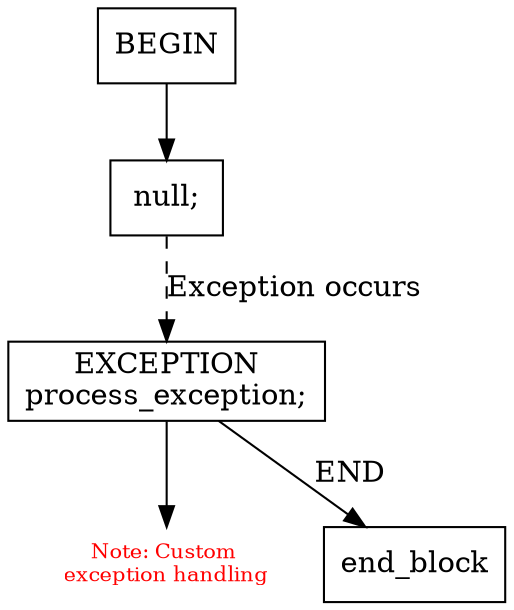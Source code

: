 digraph plsql_flow {
  // Define node styles
  node [shape=box];

  // Define the nodes
  begin_block [label="BEGIN"];
  operation [label="null;"];
  exception_block [label="EXCEPTION\nprocess_exception;"];
  note [label="Note: Custom \nexception handling", shape=none, fontsize=10, fontcolor=red];

  // Define the flow between the nodes
  begin_block -> operation;
  operation -> exception_block [label="Exception occurs", style=dashed];
  exception_block -> end_block [label="END"];

  // Invisible edge with a note positioned close to the exception_block
  exception_block -> note [style=vis, weight=1000]; // High weight to pull them closer
}
